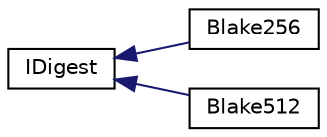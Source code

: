 digraph "Graphical Class Hierarchy"
{
 // LATEX_PDF_SIZE
  edge [fontname="Helvetica",fontsize="10",labelfontname="Helvetica",labelfontsize="10"];
  node [fontname="Helvetica",fontsize="10",shape=record];
  rankdir="LR";
  Node0 [label="IDigest",height=0.2,width=0.4,color="black", fillcolor="white", style="filled",URL="$class_i_digest.html",tooltip="The message digest virtualnterface class."];
  Node0 -> Node1 [dir="back",color="midnightblue",fontsize="10",style="solid",fontname="Helvetica"];
  Node1 [label="Blake256",height=0.2,width=0.4,color="black", fillcolor="white", style="filled",URL="$class_blake256.html",tooltip="An implementation of the Blake2S and Blake2SP sequential and parallel message-digests with a 256-bit ..."];
  Node0 -> Node2 [dir="back",color="midnightblue",fontsize="10",style="solid",fontname="Helvetica"];
  Node2 [label="Blake512",height=0.2,width=0.4,color="black", fillcolor="white", style="filled",URL="$class_blake512.html",tooltip="An implementation of the Blake2B and Blake2BP sequential and parallel message-digests using a 512-bit..."];
}
